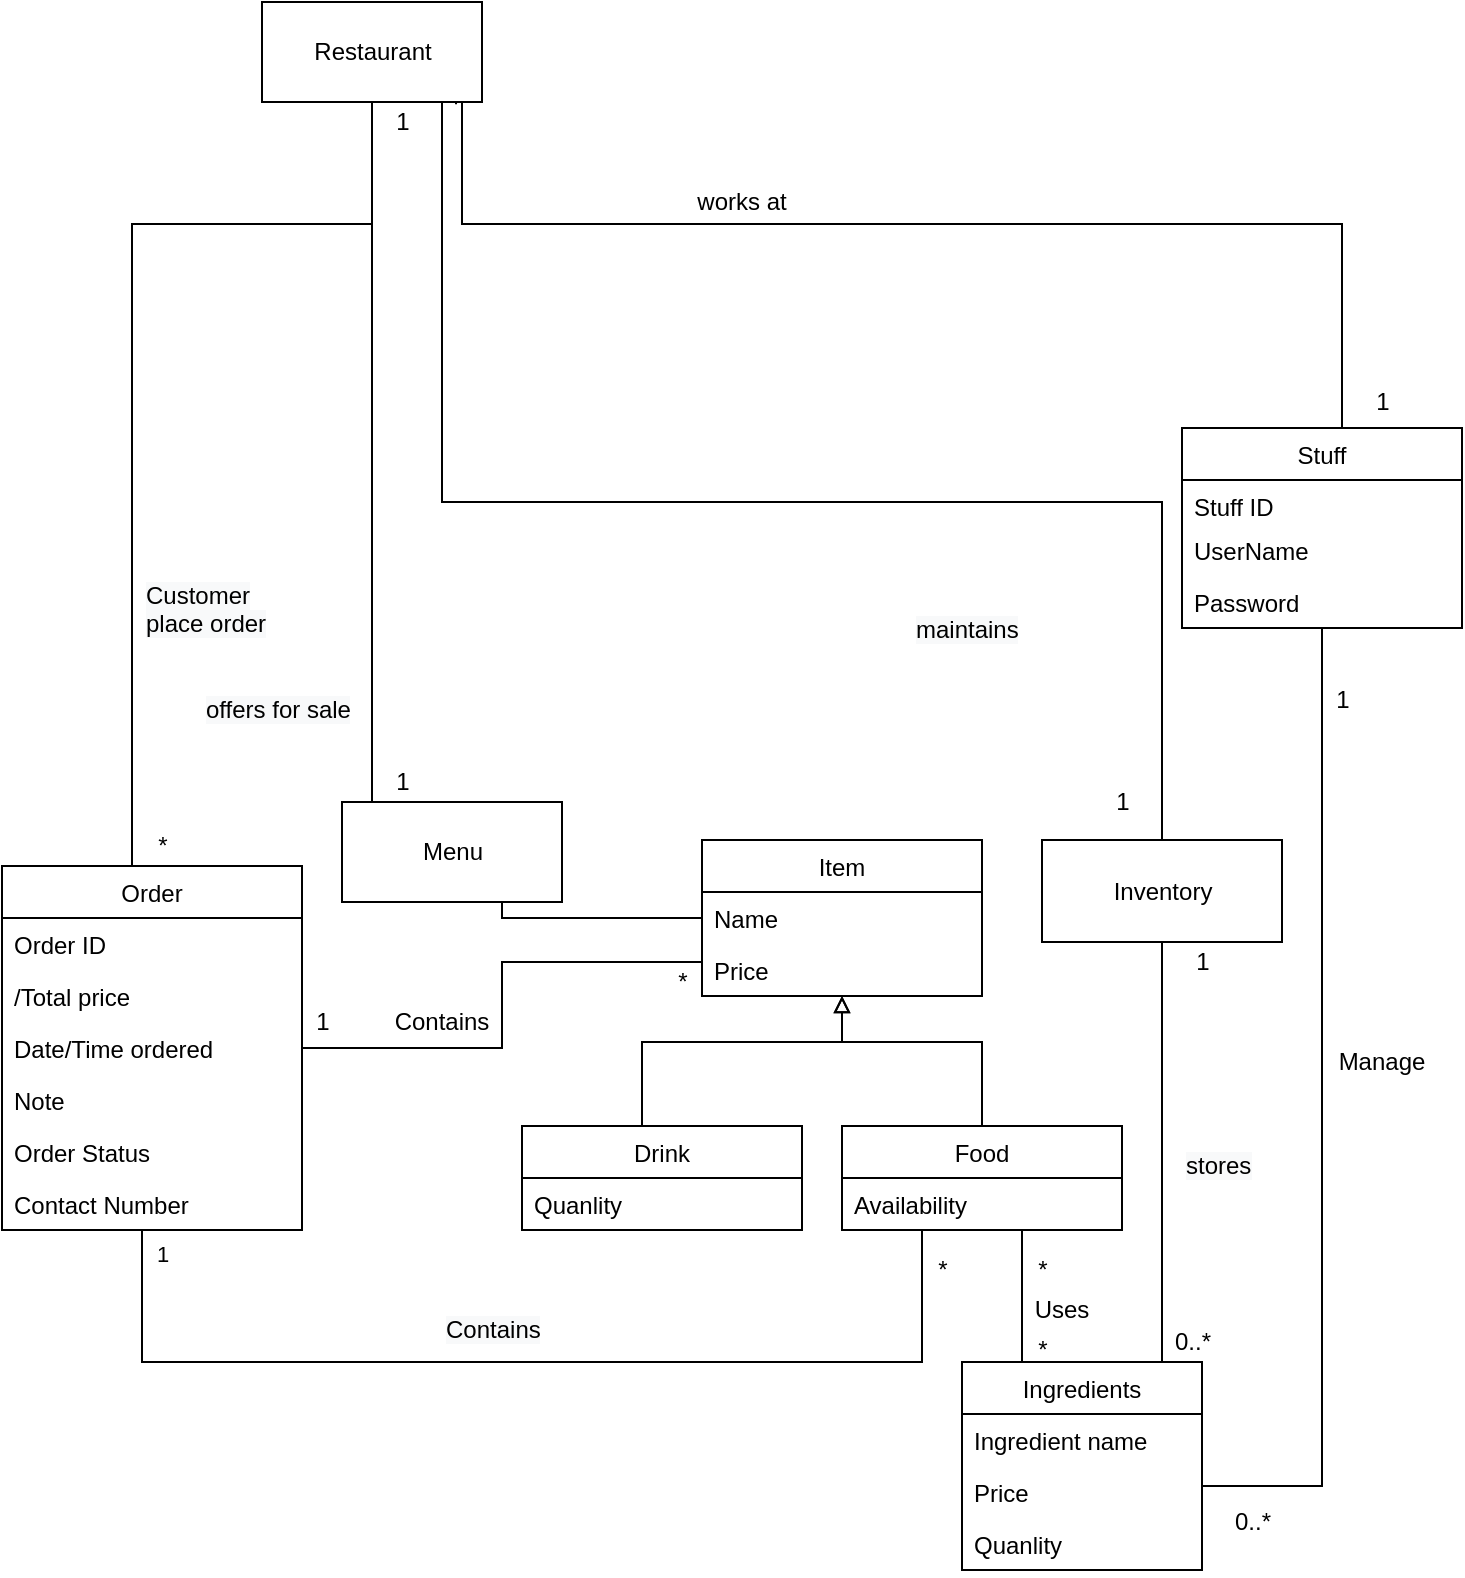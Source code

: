 <mxfile version="15.5.4" type="embed"><diagram id="S2ypeOvvycpNAgAjA3mA" name="Page-1"><mxGraphModel dx="1053" dy="613" grid="1" gridSize="10" guides="1" tooltips="1" connect="1" arrows="1" fold="1" page="1" pageScale="1" pageWidth="827" pageHeight="1169" math="0" shadow="0"><root><mxCell id="0"/><mxCell id="1" parent="0"/><mxCell id="KycJKE3FsNJFsC_Osg_b-12" style="edgeStyle=orthogonalEdgeStyle;rounded=0;orthogonalLoop=1;jettySize=auto;html=1;endArrow=none;endFill=0;" parent="1" source="vUMNLVF5anmC9w9eSEwW-13" target="vUMNLVF5anmC9w9eSEwW-41" edge="1"><mxGeometry relative="1" as="geometry"><Array as="points"><mxPoint x="110" y="850"/><mxPoint x="500" y="850"/></Array></mxGeometry></mxCell><mxCell id="KycJKE3FsNJFsC_Osg_b-40" value="1" style="edgeLabel;html=1;align=center;verticalAlign=middle;resizable=0;points=[];" parent="KycJKE3FsNJFsC_Osg_b-12" vertex="1" connectable="0"><mxGeometry x="-0.957" relative="1" as="geometry"><mxPoint x="9.97" y="1.03" as="offset"/></mxGeometry></mxCell><mxCell id="10" style="edgeStyle=orthogonalEdgeStyle;rounded=0;orthogonalLoop=1;jettySize=auto;html=1;endArrow=none;endFill=0;" edge="1" parent="1" source="vUMNLVF5anmC9w9eSEwW-13" target="3"><mxGeometry relative="1" as="geometry"><Array as="points"><mxPoint x="290" y="693"/><mxPoint x="290" y="650"/></Array></mxGeometry></mxCell><mxCell id="vUMNLVF5anmC9w9eSEwW-13" value="Order" style="swimlane;fontStyle=0;childLayout=stackLayout;horizontal=1;startSize=26;fillColor=none;horizontalStack=0;resizeParent=1;resizeParentMax=0;resizeLast=0;collapsible=1;marginBottom=0;" parent="1" vertex="1"><mxGeometry x="40" y="602" width="150" height="182" as="geometry"/></mxCell><mxCell id="vUMNLVF5anmC9w9eSEwW-14" value="Order ID" style="text;strokeColor=none;fillColor=none;align=left;verticalAlign=top;spacingLeft=4;spacingRight=4;overflow=hidden;rotatable=0;points=[[0,0.5],[1,0.5]];portConstraint=eastwest;" parent="vUMNLVF5anmC9w9eSEwW-13" vertex="1"><mxGeometry y="26" width="150" height="26" as="geometry"/></mxCell><mxCell id="vUMNLVF5anmC9w9eSEwW-15" value="/Total price" style="text;strokeColor=none;fillColor=none;align=left;verticalAlign=top;spacingLeft=4;spacingRight=4;overflow=hidden;rotatable=0;points=[[0,0.5],[1,0.5]];portConstraint=eastwest;" parent="vUMNLVF5anmC9w9eSEwW-13" vertex="1"><mxGeometry y="52" width="150" height="26" as="geometry"/></mxCell><mxCell id="vUMNLVF5anmC9w9eSEwW-18" value="Date/Time ordered" style="text;strokeColor=none;fillColor=none;align=left;verticalAlign=top;spacingLeft=4;spacingRight=4;overflow=hidden;rotatable=0;points=[[0,0.5],[1,0.5]];portConstraint=eastwest;" parent="vUMNLVF5anmC9w9eSEwW-13" vertex="1"><mxGeometry y="78" width="150" height="26" as="geometry"/></mxCell><mxCell id="KycJKE3FsNJFsC_Osg_b-42" value="Note " style="text;strokeColor=none;fillColor=none;align=left;verticalAlign=top;spacingLeft=4;spacingRight=4;overflow=hidden;rotatable=0;points=[[0,0.5],[1,0.5]];portConstraint=eastwest;" parent="vUMNLVF5anmC9w9eSEwW-13" vertex="1"><mxGeometry y="104" width="150" height="26" as="geometry"/></mxCell><mxCell id="vUMNLVF5anmC9w9eSEwW-20" value="Order Status" style="text;strokeColor=none;fillColor=none;align=left;verticalAlign=top;spacingLeft=4;spacingRight=4;overflow=hidden;rotatable=0;points=[[0,0.5],[1,0.5]];portConstraint=eastwest;" parent="vUMNLVF5anmC9w9eSEwW-13" vertex="1"><mxGeometry y="130" width="150" height="26" as="geometry"/></mxCell><mxCell id="KycJKE3FsNJFsC_Osg_b-13" value="Contact Number" style="text;strokeColor=none;fillColor=none;align=left;verticalAlign=top;spacingLeft=4;spacingRight=4;overflow=hidden;rotatable=0;points=[[0,0.5],[1,0.5]];portConstraint=eastwest;" parent="vUMNLVF5anmC9w9eSEwW-13" vertex="1"><mxGeometry y="156" width="150" height="26" as="geometry"/></mxCell><mxCell id="KycJKE3FsNJFsC_Osg_b-15" style="edgeStyle=orthogonalEdgeStyle;rounded=0;orthogonalLoop=1;jettySize=auto;html=1;endArrow=none;endFill=0;" parent="1" source="vUMNLVF5anmC9w9eSEwW-36" target="vUMNLVF5anmC9w9eSEwW-26" edge="1"><mxGeometry relative="1" as="geometry"><Array as="points"><mxPoint x="700" y="912"/></Array><mxPoint x="800" y="680" as="sourcePoint"/></mxGeometry></mxCell><mxCell id="KycJKE3FsNJFsC_Osg_b-27" style="edgeStyle=orthogonalEdgeStyle;rounded=0;orthogonalLoop=1;jettySize=auto;html=1;entryX=0.5;entryY=1;entryDx=0;entryDy=0;endArrow=none;endFill=0;" parent="1" source="vUMNLVF5anmC9w9eSEwW-13" target="KycJKE3FsNJFsC_Osg_b-18" edge="1"><mxGeometry relative="1" as="geometry"><Array as="points"><mxPoint x="105" y="281"/><mxPoint x="225" y="281"/></Array><mxPoint x="105" y="401.0" as="sourcePoint"/></mxGeometry></mxCell><mxCell id="vUMNLVF5anmC9w9eSEwW-26" value="Stuff" style="swimlane;fontStyle=0;childLayout=stackLayout;horizontal=1;startSize=26;fillColor=none;horizontalStack=0;resizeParent=1;resizeParentMax=0;resizeLast=0;collapsible=1;marginBottom=0;" parent="1" vertex="1"><mxGeometry x="630" y="383" width="140" height="100" as="geometry"/></mxCell><mxCell id="vUMNLVF5anmC9w9eSEwW-27" value="Stuff ID" style="text;strokeColor=none;fillColor=none;align=left;verticalAlign=top;spacingLeft=4;spacingRight=4;overflow=hidden;rotatable=0;points=[[0,0.5],[1,0.5]];portConstraint=eastwest;" parent="vUMNLVF5anmC9w9eSEwW-26" vertex="1"><mxGeometry y="26" width="140" height="22" as="geometry"/></mxCell><mxCell id="9l4VpIScvD9xsvnCj6-5-21" value="UserName" style="text;strokeColor=none;fillColor=none;align=left;verticalAlign=top;spacingLeft=4;spacingRight=4;overflow=hidden;rotatable=0;points=[[0,0.5],[1,0.5]];portConstraint=eastwest;" parent="vUMNLVF5anmC9w9eSEwW-26" vertex="1"><mxGeometry y="48" width="140" height="26" as="geometry"/></mxCell><mxCell id="vUMNLVF5anmC9w9eSEwW-28" value="Password" style="text;strokeColor=none;fillColor=none;align=left;verticalAlign=top;spacingLeft=4;spacingRight=4;overflow=hidden;rotatable=0;points=[[0,0.5],[1,0.5]];portConstraint=eastwest;" parent="vUMNLVF5anmC9w9eSEwW-26" vertex="1"><mxGeometry y="74" width="140" height="26" as="geometry"/></mxCell><mxCell id="vUMNLVF5anmC9w9eSEwW-46" style="edgeStyle=orthogonalEdgeStyle;rounded=0;orthogonalLoop=1;jettySize=auto;html=1;endArrow=none;endFill=0;" parent="1" source="KycJKE3FsNJFsC_Osg_b-18" target="vUMNLVF5anmC9w9eSEwW-35" edge="1"><mxGeometry relative="1" as="geometry"><Array as="points"><mxPoint x="260" y="420"/><mxPoint x="620" y="420"/></Array><mxPoint x="420" y="500" as="sourcePoint"/></mxGeometry></mxCell><mxCell id="vUMNLVF5anmC9w9eSEwW-47" style="edgeStyle=orthogonalEdgeStyle;rounded=0;orthogonalLoop=1;jettySize=auto;html=1;endArrow=none;endFill=0;" parent="1" source="KycJKE3FsNJFsC_Osg_b-18" target="vUMNLVF5anmC9w9eSEwW-40" edge="1"><mxGeometry relative="1" as="geometry"><Array as="points"><mxPoint x="225" y="400"/><mxPoint x="225" y="400"/></Array><mxPoint x="390" y="511" as="sourcePoint"/></mxGeometry></mxCell><mxCell id="KycJKE3FsNJFsC_Osg_b-28" style="edgeStyle=orthogonalEdgeStyle;rounded=0;orthogonalLoop=1;jettySize=auto;html=1;entryX=0.882;entryY=1.023;entryDx=0;entryDy=0;endArrow=none;endFill=0;entryPerimeter=0;" parent="1" source="vUMNLVF5anmC9w9eSEwW-26" target="KycJKE3FsNJFsC_Osg_b-18" edge="1"><mxGeometry relative="1" as="geometry"><Array as="points"><mxPoint x="710" y="281"/><mxPoint x="270" y="281"/><mxPoint x="270" y="220"/><mxPoint x="267" y="220"/></Array><mxPoint x="350" y="381" as="sourcePoint"/></mxGeometry></mxCell><mxCell id="9l4VpIScvD9xsvnCj6-5-5" style="edgeStyle=orthogonalEdgeStyle;rounded=0;orthogonalLoop=1;jettySize=auto;html=1;endArrow=none;endFill=0;" parent="1" source="vUMNLVF5anmC9w9eSEwW-35" target="vUMNLVF5anmC9w9eSEwW-36" edge="1"><mxGeometry relative="1" as="geometry"><Array as="points"><mxPoint x="620" y="760"/><mxPoint x="620" y="760"/></Array></mxGeometry></mxCell><mxCell id="vUMNLVF5anmC9w9eSEwW-35" value="Inventory" style="html=1;" parent="1" vertex="1"><mxGeometry x="560" y="589" width="120" height="51" as="geometry"/></mxCell><mxCell id="vUMNLVF5anmC9w9eSEwW-36" value="Ingredients" style="swimlane;fontStyle=0;childLayout=stackLayout;horizontal=1;startSize=26;fillColor=none;horizontalStack=0;resizeParent=1;resizeParentMax=0;resizeLast=0;collapsible=1;marginBottom=0;" parent="1" vertex="1"><mxGeometry x="520" y="850" width="120" height="104" as="geometry"/></mxCell><mxCell id="vUMNLVF5anmC9w9eSEwW-37" value="Ingredient name" style="text;strokeColor=none;fillColor=none;align=left;verticalAlign=top;spacingLeft=4;spacingRight=4;overflow=hidden;rotatable=0;points=[[0,0.5],[1,0.5]];portConstraint=eastwest;" parent="vUMNLVF5anmC9w9eSEwW-36" vertex="1"><mxGeometry y="26" width="120" height="26" as="geometry"/></mxCell><mxCell id="vUMNLVF5anmC9w9eSEwW-38" value="Price" style="text;strokeColor=none;fillColor=none;align=left;verticalAlign=top;spacingLeft=4;spacingRight=4;overflow=hidden;rotatable=0;points=[[0,0.5],[1,0.5]];portConstraint=eastwest;" parent="vUMNLVF5anmC9w9eSEwW-36" vertex="1"><mxGeometry y="52" width="120" height="26" as="geometry"/></mxCell><mxCell id="vUMNLVF5anmC9w9eSEwW-39" value="Quanlity" style="text;strokeColor=none;fillColor=none;align=left;verticalAlign=top;spacingLeft=4;spacingRight=4;overflow=hidden;rotatable=0;points=[[0,0.5],[1,0.5]];portConstraint=eastwest;" parent="vUMNLVF5anmC9w9eSEwW-36" vertex="1"><mxGeometry y="78" width="120" height="26" as="geometry"/></mxCell><mxCell id="7" style="edgeStyle=orthogonalEdgeStyle;rounded=0;orthogonalLoop=1;jettySize=auto;html=1;endArrow=none;endFill=0;" edge="1" parent="1" source="vUMNLVF5anmC9w9eSEwW-40" target="3"><mxGeometry relative="1" as="geometry"><Array as="points"><mxPoint x="290" y="628"/></Array></mxGeometry></mxCell><mxCell id="vUMNLVF5anmC9w9eSEwW-40" value="Menu" style="html=1;" parent="1" vertex="1"><mxGeometry x="210" y="570" width="110" height="50" as="geometry"/></mxCell><mxCell id="vUMNLVF5anmC9w9eSEwW-51" style="edgeStyle=orthogonalEdgeStyle;rounded=0;orthogonalLoop=1;jettySize=auto;html=1;endArrow=none;endFill=0;" parent="1" source="vUMNLVF5anmC9w9eSEwW-41" target="vUMNLVF5anmC9w9eSEwW-36" edge="1"><mxGeometry relative="1" as="geometry"><Array as="points"><mxPoint x="550" y="800"/><mxPoint x="550" y="800"/></Array></mxGeometry></mxCell><mxCell id="9" style="edgeStyle=orthogonalEdgeStyle;rounded=0;orthogonalLoop=1;jettySize=auto;html=1;endArrow=block;endFill=0;" edge="1" parent="1" source="vUMNLVF5anmC9w9eSEwW-41" target="3"><mxGeometry relative="1" as="geometry"><Array as="points"><mxPoint x="530" y="690"/><mxPoint x="460" y="690"/></Array></mxGeometry></mxCell><mxCell id="vUMNLVF5anmC9w9eSEwW-41" value="Food" style="swimlane;fontStyle=0;childLayout=stackLayout;horizontal=1;startSize=26;fillColor=none;horizontalStack=0;resizeParent=1;resizeParentMax=0;resizeLast=0;collapsible=1;marginBottom=0;" parent="1" vertex="1"><mxGeometry x="460" y="732" width="140" height="52" as="geometry"/></mxCell><mxCell id="vUMNLVF5anmC9w9eSEwW-43" value="Availability " style="text;strokeColor=none;fillColor=none;align=left;verticalAlign=top;spacingLeft=4;spacingRight=4;overflow=hidden;rotatable=0;points=[[0,0.5],[1,0.5]];portConstraint=eastwest;" parent="vUMNLVF5anmC9w9eSEwW-41" vertex="1"><mxGeometry y="26" width="140" height="26" as="geometry"/></mxCell><mxCell id="8" style="edgeStyle=orthogonalEdgeStyle;rounded=0;orthogonalLoop=1;jettySize=auto;html=1;endArrow=block;endFill=0;" edge="1" parent="1" source="vUMNLVF5anmC9w9eSEwW-54" target="3"><mxGeometry relative="1" as="geometry"><Array as="points"><mxPoint x="360" y="690"/><mxPoint x="460" y="690"/></Array></mxGeometry></mxCell><mxCell id="vUMNLVF5anmC9w9eSEwW-54" value="Drink" style="swimlane;fontStyle=0;childLayout=stackLayout;horizontal=1;startSize=26;fillColor=none;horizontalStack=0;resizeParent=1;resizeParentMax=0;resizeLast=0;collapsible=1;marginBottom=0;" parent="1" vertex="1"><mxGeometry x="300" y="732" width="140" height="52" as="geometry"/></mxCell><mxCell id="2" value="Quanlity " style="text;strokeColor=none;fillColor=none;align=left;verticalAlign=top;spacingLeft=4;spacingRight=4;overflow=hidden;rotatable=0;points=[[0,0.5],[1,0.5]];portConstraint=eastwest;" vertex="1" parent="vUMNLVF5anmC9w9eSEwW-54"><mxGeometry y="26" width="140" height="26" as="geometry"/></mxCell><mxCell id="KycJKE3FsNJFsC_Osg_b-18" value="Restaurant" style="html=1;" parent="1" vertex="1"><mxGeometry x="170" y="170" width="110" height="50" as="geometry"/></mxCell><mxCell id="KycJKE3FsNJFsC_Osg_b-32" value="1" style="text;html=1;align=center;verticalAlign=middle;resizable=0;points=[];autosize=1;" parent="1" vertex="1"><mxGeometry x="230" y="220" width="20" height="20" as="geometry"/></mxCell><mxCell id="KycJKE3FsNJFsC_Osg_b-37" value="*" style="text;html=1;align=center;verticalAlign=middle;resizable=0;points=[];autosize=1;" parent="1" vertex="1"><mxGeometry x="370" y="650" width="20" height="20" as="geometry"/></mxCell><mxCell id="KycJKE3FsNJFsC_Osg_b-38" value="1" style="text;html=1;align=center;verticalAlign=middle;resizable=0;points=[];autosize=1;" parent="1" vertex="1"><mxGeometry x="190" y="670" width="20" height="20" as="geometry"/></mxCell><mxCell id="KycJKE3FsNJFsC_Osg_b-44" value="*" style="text;html=1;align=center;verticalAlign=middle;resizable=0;points=[];autosize=1;" parent="1" vertex="1"><mxGeometry x="550" y="834" width="20" height="20" as="geometry"/></mxCell><mxCell id="KycJKE3FsNJFsC_Osg_b-47" value="*" style="text;html=1;align=center;verticalAlign=middle;resizable=0;points=[];autosize=1;" parent="1" vertex="1"><mxGeometry x="110" y="582" width="20" height="20" as="geometry"/></mxCell><mxCell id="KycJKE3FsNJFsC_Osg_b-51" value="1&lt;br&gt;" style="text;html=1;align=center;verticalAlign=middle;resizable=0;points=[];autosize=1;" parent="1" vertex="1"><mxGeometry x="720" y="360" width="20" height="20" as="geometry"/></mxCell><mxCell id="9l4VpIScvD9xsvnCj6-5-10" value="works at" style="text;html=1;strokeColor=none;fillColor=none;align=center;verticalAlign=middle;whiteSpace=wrap;rounded=0;" parent="1" vertex="1"><mxGeometry x="380" y="260" width="60" height="20" as="geometry"/></mxCell><mxCell id="9l4VpIScvD9xsvnCj6-5-11" value="Manage" style="text;html=1;strokeColor=none;fillColor=none;align=center;verticalAlign=middle;whiteSpace=wrap;rounded=0;" parent="1" vertex="1"><mxGeometry x="710" y="690" width="40" height="20" as="geometry"/></mxCell><mxCell id="9l4VpIScvD9xsvnCj6-5-12" value="Contains" style="text;html=1;strokeColor=none;fillColor=none;align=center;verticalAlign=middle;whiteSpace=wrap;rounded=0;" parent="1" vertex="1"><mxGeometry x="240" y="670" width="40" height="20" as="geometry"/></mxCell><mxCell id="9l4VpIScvD9xsvnCj6-5-13" value="&lt;span style=&quot;color: rgb(0, 0, 0); font-family: helvetica; font-size: 12px; font-style: normal; font-weight: 400; letter-spacing: normal; text-align: center; text-indent: 0px; text-transform: none; word-spacing: 0px; background-color: rgb(248, 249, 250); display: inline; float: none;&quot;&gt;Contains&lt;/span&gt;" style="text;whiteSpace=wrap;html=1;" parent="1" vertex="1"><mxGeometry x="260" y="820" width="70" height="30" as="geometry"/></mxCell><mxCell id="9l4VpIScvD9xsvnCj6-5-14" value="&lt;span style=&quot;color: rgb(0 , 0 , 0) ; font-family: &amp;#34;helvetica&amp;#34; ; font-size: 12px ; font-style: normal ; font-weight: 400 ; letter-spacing: normal ; text-align: center ; text-indent: 0px ; text-transform: none ; word-spacing: 0px ; background-color: rgb(248 , 249 , 250) ; display: inline ; float: none&quot;&gt;Customer place order&lt;/span&gt;" style="text;whiteSpace=wrap;html=1;" parent="1" vertex="1"><mxGeometry x="110" y="453" width="70" height="30" as="geometry"/></mxCell><mxCell id="9l4VpIScvD9xsvnCj6-5-15" value="Uses" style="text;html=1;strokeColor=none;fillColor=none;align=center;verticalAlign=middle;whiteSpace=wrap;rounded=0;" parent="1" vertex="1"><mxGeometry x="550" y="814" width="40" height="20" as="geometry"/></mxCell><mxCell id="9l4VpIScvD9xsvnCj6-5-18" value="&lt;span style=&quot;color: rgb(0 , 0 , 0) ; font-family: &amp;#34;helvetica&amp;#34; ; font-size: 12px ; font-style: normal ; font-weight: 400 ; letter-spacing: normal ; text-align: center ; text-indent: 0px ; text-transform: none ; word-spacing: 0px ; background-color: rgb(248 , 249 , 250) ; display: inline ; float: none&quot;&gt;offers for sale&lt;/span&gt;" style="text;whiteSpace=wrap;html=1;" parent="1" vertex="1"><mxGeometry x="140" y="510" width="80" height="30" as="geometry"/></mxCell><mxCell id="9l4VpIScvD9xsvnCj6-5-19" value="&lt;span style=&quot;color: rgb(0 , 0 , 0) ; font-family: &amp;#34;helvetica&amp;#34; ; font-size: 12px ; font-style: normal ; font-weight: 400 ; letter-spacing: normal ; text-align: center ; text-indent: 0px ; text-transform: none ; word-spacing: 0px ; background-color: rgb(248 , 249 , 250) ; display: inline ; float: none&quot;&gt;maintains&lt;/span&gt;" style="text;whiteSpace=wrap;html=1;" parent="1" vertex="1"><mxGeometry x="495" y="470" width="70" height="30" as="geometry"/></mxCell><mxCell id="9l4VpIScvD9xsvnCj6-5-20" value="&lt;span style=&quot;color: rgb(0 , 0 , 0) ; font-family: &amp;#34;helvetica&amp;#34; ; font-size: 12px ; font-style: normal ; font-weight: 400 ; letter-spacing: normal ; text-align: center ; text-indent: 0px ; text-transform: none ; word-spacing: 0px ; background-color: rgb(248 , 249 , 250) ; display: inline ; float: none&quot;&gt;stores&lt;/span&gt;" style="text;whiteSpace=wrap;html=1;" parent="1" vertex="1"><mxGeometry x="630" y="738" width="70" height="30" as="geometry"/></mxCell><mxCell id="9l4VpIScvD9xsvnCj6-5-23" value="*" style="text;html=1;align=center;verticalAlign=middle;resizable=0;points=[];autosize=1;" parent="1" vertex="1"><mxGeometry x="550" y="794" width="20" height="20" as="geometry"/></mxCell><mxCell id="9l4VpIScvD9xsvnCj6-5-24" value="*" style="text;html=1;align=center;verticalAlign=middle;resizable=0;points=[];autosize=1;" parent="1" vertex="1"><mxGeometry x="500" y="794" width="20" height="20" as="geometry"/></mxCell><mxCell id="9l4VpIScvD9xsvnCj6-5-26" value="1" style="text;html=1;align=center;verticalAlign=middle;resizable=0;points=[];autosize=1;" parent="1" vertex="1"><mxGeometry x="230" y="550" width="20" height="20" as="geometry"/></mxCell><mxCell id="9l4VpIScvD9xsvnCj6-5-27" value="1" style="text;html=1;align=center;verticalAlign=middle;resizable=0;points=[];autosize=1;" parent="1" vertex="1"><mxGeometry x="590" y="560" width="20" height="20" as="geometry"/></mxCell><mxCell id="9l4VpIScvD9xsvnCj6-5-33" value="1" style="text;html=1;align=center;verticalAlign=middle;resizable=0;points=[];autosize=1;" parent="1" vertex="1"><mxGeometry x="700" y="509" width="20" height="20" as="geometry"/></mxCell><mxCell id="9l4VpIScvD9xsvnCj6-5-34" value="1" style="text;html=1;align=center;verticalAlign=middle;resizable=0;points=[];autosize=1;" parent="1" vertex="1"><mxGeometry x="630" y="640" width="20" height="20" as="geometry"/></mxCell><mxCell id="9l4VpIScvD9xsvnCj6-5-35" value="0..*" style="text;html=1;align=center;verticalAlign=middle;resizable=0;points=[];autosize=1;" parent="1" vertex="1"><mxGeometry x="620" y="830" width="30" height="20" as="geometry"/></mxCell><mxCell id="9l4VpIScvD9xsvnCj6-5-36" value="0..*" style="text;html=1;align=center;verticalAlign=middle;resizable=0;points=[];autosize=1;" parent="1" vertex="1"><mxGeometry x="650" y="920" width="30" height="20" as="geometry"/></mxCell><mxCell id="3" value="Item" style="swimlane;fontStyle=0;childLayout=stackLayout;horizontal=1;startSize=26;fillColor=none;horizontalStack=0;resizeParent=1;resizeParentMax=0;resizeLast=0;collapsible=1;marginBottom=0;" vertex="1" parent="1"><mxGeometry x="390" y="589" width="140" height="78" as="geometry"/></mxCell><mxCell id="4" value="Name" style="text;strokeColor=none;fillColor=none;align=left;verticalAlign=top;spacingLeft=4;spacingRight=4;overflow=hidden;rotatable=0;points=[[0,0.5],[1,0.5]];portConstraint=eastwest;" vertex="1" parent="3"><mxGeometry y="26" width="140" height="26" as="geometry"/></mxCell><mxCell id="5" value="Price" style="text;strokeColor=none;fillColor=none;align=left;verticalAlign=top;spacingLeft=4;spacingRight=4;overflow=hidden;rotatable=0;points=[[0,0.5],[1,0.5]];portConstraint=eastwest;" vertex="1" parent="3"><mxGeometry y="52" width="140" height="26" as="geometry"/></mxCell></root></mxGraphModel></diagram></mxfile>